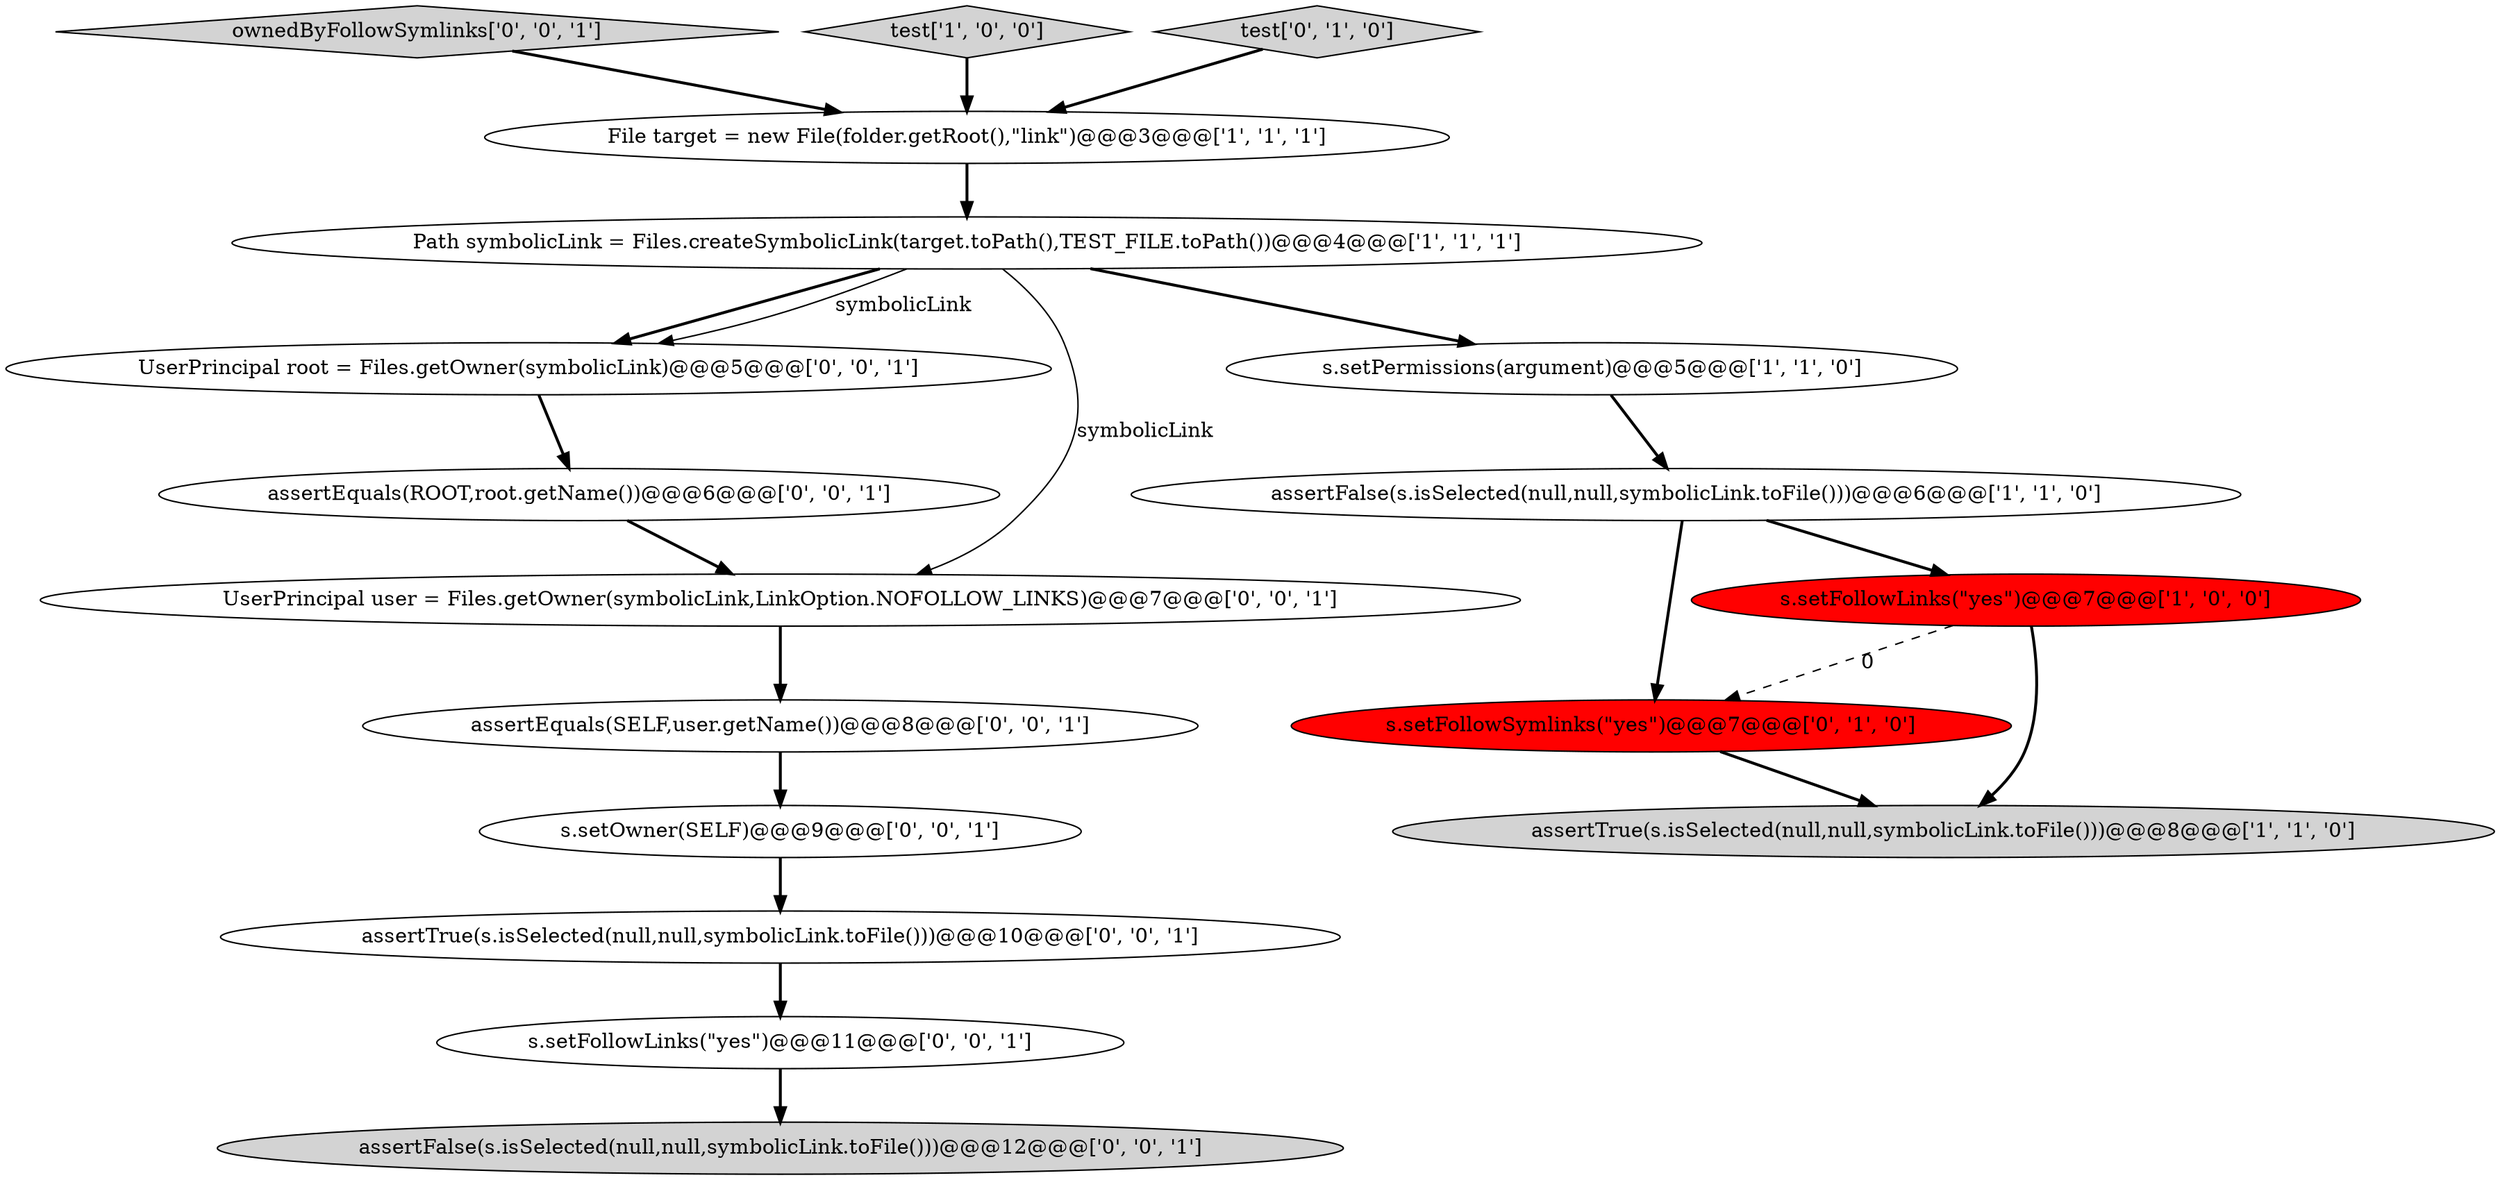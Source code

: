 digraph {
12 [style = filled, label = "assertFalse(s.isSelected(null,null,symbolicLink.toFile()))@@@12@@@['0', '0', '1']", fillcolor = lightgray, shape = ellipse image = "AAA0AAABBB3BBB"];
4 [style = filled, label = "Path symbolicLink = Files.createSymbolicLink(target.toPath(),TEST_FILE.toPath())@@@4@@@['1', '1', '1']", fillcolor = white, shape = ellipse image = "AAA0AAABBB1BBB"];
9 [style = filled, label = "ownedByFollowSymlinks['0', '0', '1']", fillcolor = lightgray, shape = diamond image = "AAA0AAABBB3BBB"];
13 [style = filled, label = "assertEquals(SELF,user.getName())@@@8@@@['0', '0', '1']", fillcolor = white, shape = ellipse image = "AAA0AAABBB3BBB"];
10 [style = filled, label = "assertEquals(ROOT,root.getName())@@@6@@@['0', '0', '1']", fillcolor = white, shape = ellipse image = "AAA0AAABBB3BBB"];
11 [style = filled, label = "s.setFollowLinks(\"yes\")@@@11@@@['0', '0', '1']", fillcolor = white, shape = ellipse image = "AAA0AAABBB3BBB"];
2 [style = filled, label = "test['1', '0', '0']", fillcolor = lightgray, shape = diamond image = "AAA0AAABBB1BBB"];
14 [style = filled, label = "assertTrue(s.isSelected(null,null,symbolicLink.toFile()))@@@10@@@['0', '0', '1']", fillcolor = white, shape = ellipse image = "AAA0AAABBB3BBB"];
15 [style = filled, label = "UserPrincipal root = Files.getOwner(symbolicLink)@@@5@@@['0', '0', '1']", fillcolor = white, shape = ellipse image = "AAA0AAABBB3BBB"];
7 [style = filled, label = "test['0', '1', '0']", fillcolor = lightgray, shape = diamond image = "AAA0AAABBB2BBB"];
8 [style = filled, label = "s.setFollowSymlinks(\"yes\")@@@7@@@['0', '1', '0']", fillcolor = red, shape = ellipse image = "AAA1AAABBB2BBB"];
16 [style = filled, label = "UserPrincipal user = Files.getOwner(symbolicLink,LinkOption.NOFOLLOW_LINKS)@@@7@@@['0', '0', '1']", fillcolor = white, shape = ellipse image = "AAA0AAABBB3BBB"];
17 [style = filled, label = "s.setOwner(SELF)@@@9@@@['0', '0', '1']", fillcolor = white, shape = ellipse image = "AAA0AAABBB3BBB"];
6 [style = filled, label = "assertTrue(s.isSelected(null,null,symbolicLink.toFile()))@@@8@@@['1', '1', '0']", fillcolor = lightgray, shape = ellipse image = "AAA0AAABBB1BBB"];
1 [style = filled, label = "s.setFollowLinks(\"yes\")@@@7@@@['1', '0', '0']", fillcolor = red, shape = ellipse image = "AAA1AAABBB1BBB"];
5 [style = filled, label = "s.setPermissions(argument)@@@5@@@['1', '1', '0']", fillcolor = white, shape = ellipse image = "AAA0AAABBB1BBB"];
3 [style = filled, label = "assertFalse(s.isSelected(null,null,symbolicLink.toFile()))@@@6@@@['1', '1', '0']", fillcolor = white, shape = ellipse image = "AAA0AAABBB1BBB"];
0 [style = filled, label = "File target = new File(folder.getRoot(),\"link\")@@@3@@@['1', '1', '1']", fillcolor = white, shape = ellipse image = "AAA0AAABBB1BBB"];
5->3 [style = bold, label=""];
15->10 [style = bold, label=""];
16->13 [style = bold, label=""];
9->0 [style = bold, label=""];
3->1 [style = bold, label=""];
4->15 [style = bold, label=""];
8->6 [style = bold, label=""];
7->0 [style = bold, label=""];
11->12 [style = bold, label=""];
4->15 [style = solid, label="symbolicLink"];
13->17 [style = bold, label=""];
4->16 [style = solid, label="symbolicLink"];
2->0 [style = bold, label=""];
1->6 [style = bold, label=""];
10->16 [style = bold, label=""];
0->4 [style = bold, label=""];
17->14 [style = bold, label=""];
3->8 [style = bold, label=""];
1->8 [style = dashed, label="0"];
14->11 [style = bold, label=""];
4->5 [style = bold, label=""];
}
